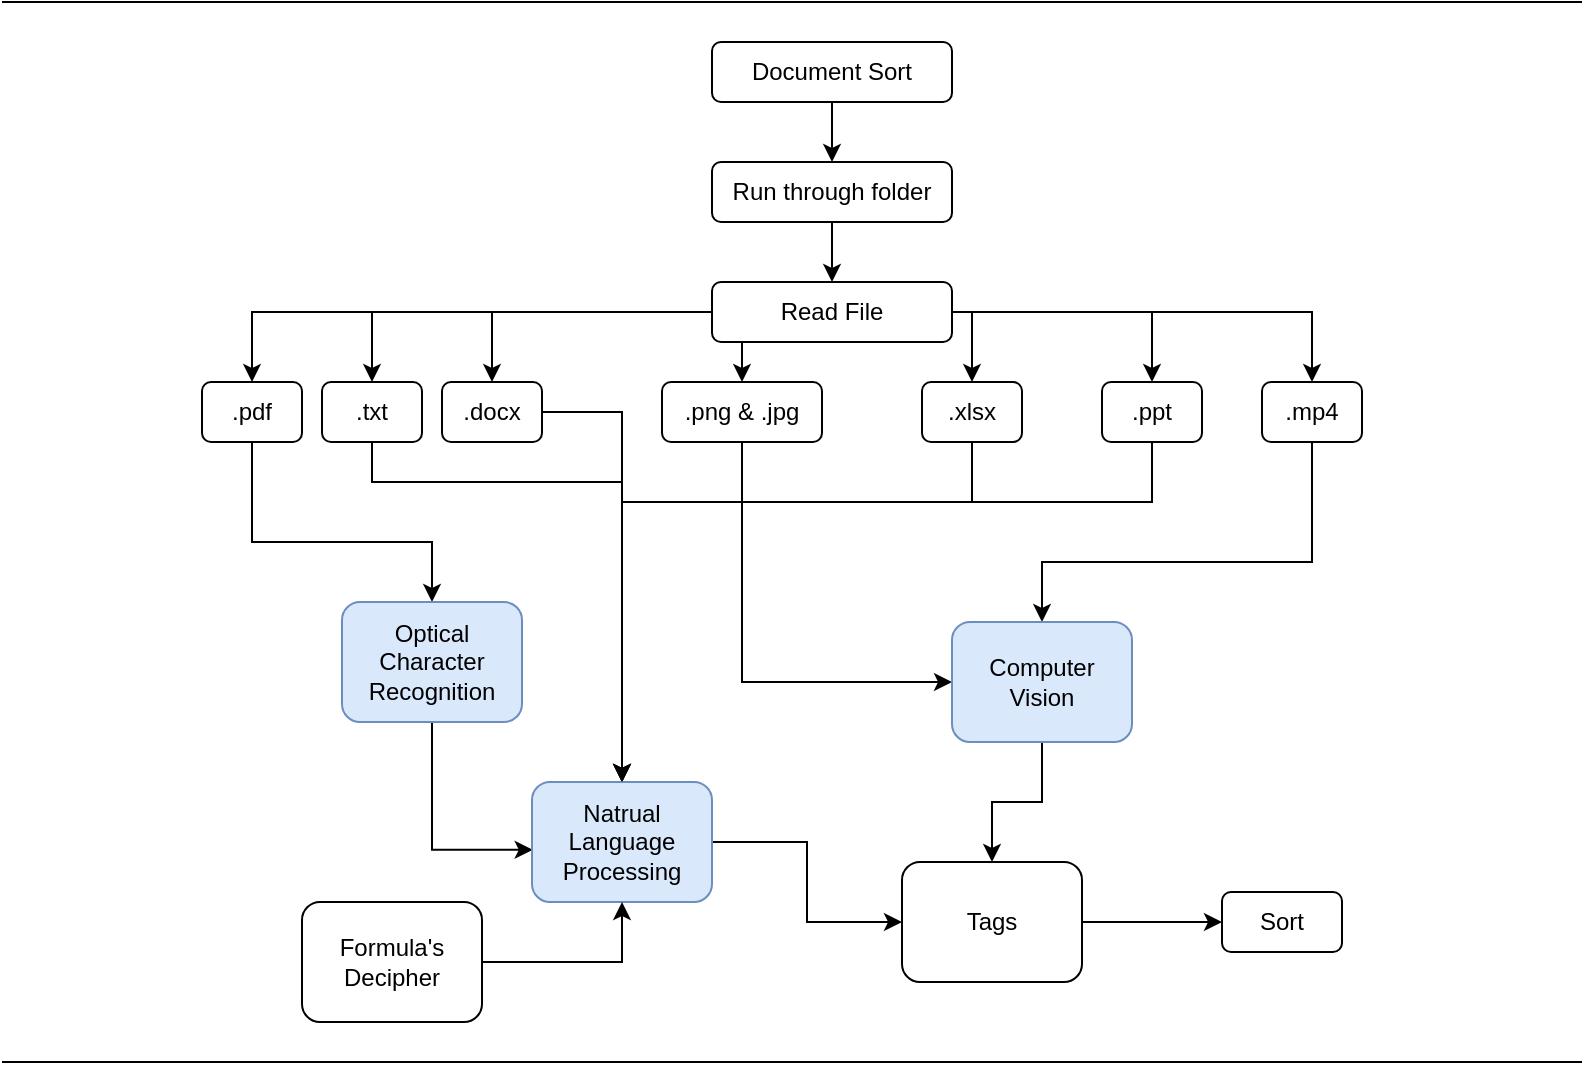 <mxfile version="15.4.0" type="device"><diagram id="DNrhZtEbOZihRIcgk2J6" name="Page-1"><mxGraphModel dx="981" dy="561" grid="1" gridSize="10" guides="1" tooltips="1" connect="1" arrows="1" fold="1" page="1" pageScale="1" pageWidth="850" pageHeight="1100" math="0" shadow="0"><root><mxCell id="0"/><mxCell id="1" parent="0"/><mxCell id="PvmH2SSdA1xTF3h8XmUl-12" style="edgeStyle=orthogonalEdgeStyle;rounded=0;orthogonalLoop=1;jettySize=auto;html=1;entryX=0.5;entryY=0;entryDx=0;entryDy=0;" edge="1" parent="1" source="RvZmFyJLV8OY4U2RK4_6-1" target="RvZmFyJLV8OY4U2RK4_6-5"><mxGeometry relative="1" as="geometry"/></mxCell><mxCell id="RvZmFyJLV8OY4U2RK4_6-1" value="Document Sort" style="rounded=1;whiteSpace=wrap;html=1;" parent="1" vertex="1"><mxGeometry x="365" y="30" width="120" height="30" as="geometry"/></mxCell><mxCell id="RvZmFyJLV8OY4U2RK4_6-13" style="edgeStyle=orthogonalEdgeStyle;rounded=0;orthogonalLoop=1;jettySize=auto;html=1;entryX=0.5;entryY=0;entryDx=0;entryDy=0;" parent="1" source="RvZmFyJLV8OY4U2RK4_6-2" target="RvZmFyJLV8OY4U2RK4_6-3" edge="1"><mxGeometry relative="1" as="geometry"/></mxCell><mxCell id="RvZmFyJLV8OY4U2RK4_6-14" style="edgeStyle=orthogonalEdgeStyle;rounded=0;orthogonalLoop=1;jettySize=auto;html=1;entryX=0.5;entryY=0;entryDx=0;entryDy=0;" parent="1" source="RvZmFyJLV8OY4U2RK4_6-2" target="RvZmFyJLV8OY4U2RK4_6-6" edge="1"><mxGeometry relative="1" as="geometry"/></mxCell><mxCell id="RvZmFyJLV8OY4U2RK4_6-15" style="edgeStyle=orthogonalEdgeStyle;rounded=0;orthogonalLoop=1;jettySize=auto;html=1;entryX=0.5;entryY=0;entryDx=0;entryDy=0;" parent="1" source="RvZmFyJLV8OY4U2RK4_6-2" target="RvZmFyJLV8OY4U2RK4_6-9" edge="1"><mxGeometry relative="1" as="geometry"><Array as="points"><mxPoint x="380" y="190"/><mxPoint x="380" y="190"/></Array></mxGeometry></mxCell><mxCell id="RvZmFyJLV8OY4U2RK4_6-16" style="edgeStyle=orthogonalEdgeStyle;rounded=0;orthogonalLoop=1;jettySize=auto;html=1;entryX=0.5;entryY=0;entryDx=0;entryDy=0;" parent="1" source="RvZmFyJLV8OY4U2RK4_6-2" target="RvZmFyJLV8OY4U2RK4_6-7" edge="1"><mxGeometry relative="1" as="geometry"><Array as="points"><mxPoint x="495" y="165"/></Array></mxGeometry></mxCell><mxCell id="RvZmFyJLV8OY4U2RK4_6-17" style="edgeStyle=orthogonalEdgeStyle;rounded=0;orthogonalLoop=1;jettySize=auto;html=1;entryX=0.5;entryY=0;entryDx=0;entryDy=0;" parent="1" source="RvZmFyJLV8OY4U2RK4_6-2" target="RvZmFyJLV8OY4U2RK4_6-10" edge="1"><mxGeometry relative="1" as="geometry"/></mxCell><mxCell id="RvZmFyJLV8OY4U2RK4_6-18" style="edgeStyle=orthogonalEdgeStyle;rounded=0;orthogonalLoop=1;jettySize=auto;html=1;entryX=0.5;entryY=0;entryDx=0;entryDy=0;" parent="1" source="RvZmFyJLV8OY4U2RK4_6-2" target="RvZmFyJLV8OY4U2RK4_6-11" edge="1"><mxGeometry relative="1" as="geometry"/></mxCell><mxCell id="PvmH2SSdA1xTF3h8XmUl-15" style="edgeStyle=orthogonalEdgeStyle;rounded=0;orthogonalLoop=1;jettySize=auto;html=1;exitX=0;exitY=0.5;exitDx=0;exitDy=0;entryX=0.5;entryY=0;entryDx=0;entryDy=0;" edge="1" parent="1" source="RvZmFyJLV8OY4U2RK4_6-2" target="PvmH2SSdA1xTF3h8XmUl-14"><mxGeometry relative="1" as="geometry"/></mxCell><mxCell id="RvZmFyJLV8OY4U2RK4_6-2" value="Read File" style="rounded=1;whiteSpace=wrap;html=1;" parent="1" vertex="1"><mxGeometry x="365" y="150" width="120" height="30" as="geometry"/></mxCell><mxCell id="PvmH2SSdA1xTF3h8XmUl-1" style="edgeStyle=orthogonalEdgeStyle;rounded=0;orthogonalLoop=1;jettySize=auto;html=1;entryX=0.5;entryY=0;entryDx=0;entryDy=0;" edge="1" parent="1" source="RvZmFyJLV8OY4U2RK4_6-3" target="RvZmFyJLV8OY4U2RK4_6-19"><mxGeometry relative="1" as="geometry"><Array as="points"><mxPoint x="135" y="280"/><mxPoint x="225" y="280"/></Array></mxGeometry></mxCell><mxCell id="RvZmFyJLV8OY4U2RK4_6-3" value=".pdf" style="rounded=1;whiteSpace=wrap;html=1;" parent="1" vertex="1"><mxGeometry x="110" y="200" width="50" height="30" as="geometry"/></mxCell><mxCell id="PvmH2SSdA1xTF3h8XmUl-13" style="edgeStyle=orthogonalEdgeStyle;rounded=0;orthogonalLoop=1;jettySize=auto;html=1;entryX=0.5;entryY=0;entryDx=0;entryDy=0;" edge="1" parent="1" source="RvZmFyJLV8OY4U2RK4_6-5" target="RvZmFyJLV8OY4U2RK4_6-2"><mxGeometry relative="1" as="geometry"/></mxCell><mxCell id="RvZmFyJLV8OY4U2RK4_6-5" value="Run through folder" style="rounded=1;whiteSpace=wrap;html=1;" parent="1" vertex="1"><mxGeometry x="365" y="90" width="120" height="30" as="geometry"/></mxCell><mxCell id="PvmH2SSdA1xTF3h8XmUl-6" style="edgeStyle=orthogonalEdgeStyle;rounded=0;orthogonalLoop=1;jettySize=auto;html=1;" edge="1" parent="1" source="RvZmFyJLV8OY4U2RK4_6-6" target="PvmH2SSdA1xTF3h8XmUl-5"><mxGeometry relative="1" as="geometry"><Array as="points"><mxPoint x="320" y="215"/></Array></mxGeometry></mxCell><mxCell id="RvZmFyJLV8OY4U2RK4_6-6" value=".docx" style="rounded=1;whiteSpace=wrap;html=1;" parent="1" vertex="1"><mxGeometry x="230" y="200" width="50" height="30" as="geometry"/></mxCell><mxCell id="PvmH2SSdA1xTF3h8XmUl-8" style="edgeStyle=orthogonalEdgeStyle;rounded=0;orthogonalLoop=1;jettySize=auto;html=1;entryX=0.5;entryY=0;entryDx=0;entryDy=0;" edge="1" parent="1" source="RvZmFyJLV8OY4U2RK4_6-7" target="PvmH2SSdA1xTF3h8XmUl-5"><mxGeometry relative="1" as="geometry"><Array as="points"><mxPoint x="495" y="260"/><mxPoint x="320" y="260"/></Array></mxGeometry></mxCell><mxCell id="RvZmFyJLV8OY4U2RK4_6-7" value=".xlsx" style="rounded=1;whiteSpace=wrap;html=1;" parent="1" vertex="1"><mxGeometry x="470" y="200" width="50" height="30" as="geometry"/></mxCell><mxCell id="PvmH2SSdA1xTF3h8XmUl-3" style="edgeStyle=orthogonalEdgeStyle;rounded=0;orthogonalLoop=1;jettySize=auto;html=1;" edge="1" parent="1" source="RvZmFyJLV8OY4U2RK4_6-9" target="PvmH2SSdA1xTF3h8XmUl-2"><mxGeometry relative="1" as="geometry"><Array as="points"><mxPoint x="380" y="350"/></Array></mxGeometry></mxCell><mxCell id="RvZmFyJLV8OY4U2RK4_6-9" value=".png &amp;amp; .jpg" style="rounded=1;whiteSpace=wrap;html=1;" parent="1" vertex="1"><mxGeometry x="340" y="200" width="80" height="30" as="geometry"/></mxCell><mxCell id="PvmH2SSdA1xTF3h8XmUl-9" style="edgeStyle=orthogonalEdgeStyle;rounded=0;orthogonalLoop=1;jettySize=auto;html=1;" edge="1" parent="1" source="RvZmFyJLV8OY4U2RK4_6-10"><mxGeometry relative="1" as="geometry"><mxPoint x="320.0" y="400" as="targetPoint"/><Array as="points"><mxPoint x="585" y="260"/><mxPoint x="320" y="260"/></Array></mxGeometry></mxCell><mxCell id="RvZmFyJLV8OY4U2RK4_6-10" value=".ppt" style="rounded=1;whiteSpace=wrap;html=1;" parent="1" vertex="1"><mxGeometry x="560" y="200" width="50" height="30" as="geometry"/></mxCell><mxCell id="PvmH2SSdA1xTF3h8XmUl-4" style="edgeStyle=orthogonalEdgeStyle;rounded=0;orthogonalLoop=1;jettySize=auto;html=1;entryX=0.5;entryY=0;entryDx=0;entryDy=0;" edge="1" parent="1" source="RvZmFyJLV8OY4U2RK4_6-11" target="PvmH2SSdA1xTF3h8XmUl-2"><mxGeometry relative="1" as="geometry"><Array as="points"><mxPoint x="665" y="290"/><mxPoint x="530" y="290"/></Array></mxGeometry></mxCell><mxCell id="RvZmFyJLV8OY4U2RK4_6-11" value=".mp4" style="rounded=1;whiteSpace=wrap;html=1;" parent="1" vertex="1"><mxGeometry x="640" y="200" width="50" height="30" as="geometry"/></mxCell><mxCell id="PvmH2SSdA1xTF3h8XmUl-10" style="edgeStyle=orthogonalEdgeStyle;rounded=0;orthogonalLoop=1;jettySize=auto;html=1;entryX=0.004;entryY=0.565;entryDx=0;entryDy=0;entryPerimeter=0;" edge="1" parent="1" source="RvZmFyJLV8OY4U2RK4_6-19" target="PvmH2SSdA1xTF3h8XmUl-5"><mxGeometry relative="1" as="geometry"><Array as="points"><mxPoint x="225" y="434"/></Array></mxGeometry></mxCell><mxCell id="RvZmFyJLV8OY4U2RK4_6-19" value="Optical Character Recognition" style="rounded=1;whiteSpace=wrap;html=1;fillColor=#dae8fc;strokeColor=#6c8ebf;" parent="1" vertex="1"><mxGeometry x="180" y="310" width="90" height="60" as="geometry"/></mxCell><mxCell id="PvmH2SSdA1xTF3h8XmUl-23" style="edgeStyle=orthogonalEdgeStyle;rounded=0;orthogonalLoop=1;jettySize=auto;html=1;" edge="1" parent="1" source="PvmH2SSdA1xTF3h8XmUl-2" target="PvmH2SSdA1xTF3h8XmUl-19"><mxGeometry relative="1" as="geometry"/></mxCell><mxCell id="PvmH2SSdA1xTF3h8XmUl-2" value="Computer Vision" style="rounded=1;whiteSpace=wrap;html=1;fillColor=#dae8fc;strokeColor=#6c8ebf;" vertex="1" parent="1"><mxGeometry x="485" y="320" width="90" height="60" as="geometry"/></mxCell><mxCell id="PvmH2SSdA1xTF3h8XmUl-20" style="edgeStyle=orthogonalEdgeStyle;rounded=0;orthogonalLoop=1;jettySize=auto;html=1;entryX=0;entryY=0.5;entryDx=0;entryDy=0;" edge="1" parent="1" source="PvmH2SSdA1xTF3h8XmUl-5" target="PvmH2SSdA1xTF3h8XmUl-19"><mxGeometry relative="1" as="geometry"/></mxCell><mxCell id="PvmH2SSdA1xTF3h8XmUl-5" value="Natrual Language Processing" style="rounded=1;whiteSpace=wrap;html=1;fillColor=#dae8fc;strokeColor=#6c8ebf;" vertex="1" parent="1"><mxGeometry x="275" y="400" width="90" height="60" as="geometry"/></mxCell><mxCell id="PvmH2SSdA1xTF3h8XmUl-17" style="edgeStyle=orthogonalEdgeStyle;rounded=0;orthogonalLoop=1;jettySize=auto;html=1;entryX=0.5;entryY=0;entryDx=0;entryDy=0;" edge="1" parent="1" source="PvmH2SSdA1xTF3h8XmUl-14" target="PvmH2SSdA1xTF3h8XmUl-5"><mxGeometry relative="1" as="geometry"><Array as="points"><mxPoint x="195" y="250"/><mxPoint x="320" y="250"/></Array></mxGeometry></mxCell><mxCell id="PvmH2SSdA1xTF3h8XmUl-14" value=".txt" style="rounded=1;whiteSpace=wrap;html=1;" vertex="1" parent="1"><mxGeometry x="170" y="200" width="50" height="30" as="geometry"/></mxCell><mxCell id="PvmH2SSdA1xTF3h8XmUl-25" style="edgeStyle=orthogonalEdgeStyle;rounded=0;orthogonalLoop=1;jettySize=auto;html=1;entryX=0;entryY=0.5;entryDx=0;entryDy=0;" edge="1" parent="1" source="PvmH2SSdA1xTF3h8XmUl-19" target="PvmH2SSdA1xTF3h8XmUl-24"><mxGeometry relative="1" as="geometry"/></mxCell><mxCell id="PvmH2SSdA1xTF3h8XmUl-19" value="Tags" style="rounded=1;whiteSpace=wrap;html=1;" vertex="1" parent="1"><mxGeometry x="460" y="440" width="90" height="60" as="geometry"/></mxCell><mxCell id="PvmH2SSdA1xTF3h8XmUl-22" style="edgeStyle=orthogonalEdgeStyle;rounded=0;orthogonalLoop=1;jettySize=auto;html=1;entryX=0.5;entryY=1;entryDx=0;entryDy=0;" edge="1" parent="1" source="PvmH2SSdA1xTF3h8XmUl-21" target="PvmH2SSdA1xTF3h8XmUl-5"><mxGeometry relative="1" as="geometry"/></mxCell><mxCell id="PvmH2SSdA1xTF3h8XmUl-21" value="Formula's Decipher" style="rounded=1;whiteSpace=wrap;html=1;" vertex="1" parent="1"><mxGeometry x="160" y="460" width="90" height="60" as="geometry"/></mxCell><mxCell id="PvmH2SSdA1xTF3h8XmUl-24" value="Sort" style="rounded=1;whiteSpace=wrap;html=1;" vertex="1" parent="1"><mxGeometry x="620" y="455" width="60" height="30" as="geometry"/></mxCell><mxCell id="PvmH2SSdA1xTF3h8XmUl-26" value="" style="endArrow=none;html=1;rounded=0;edgeStyle=orthogonalEdgeStyle;" edge="1" parent="1"><mxGeometry width="50" height="50" relative="1" as="geometry"><mxPoint x="10" y="10.0" as="sourcePoint"/><mxPoint x="800" y="10" as="targetPoint"/></mxGeometry></mxCell><mxCell id="PvmH2SSdA1xTF3h8XmUl-27" value="" style="endArrow=none;html=1;rounded=0;edgeStyle=orthogonalEdgeStyle;" edge="1" parent="1"><mxGeometry width="50" height="50" relative="1" as="geometry"><mxPoint x="10.0" y="540" as="sourcePoint"/><mxPoint x="800" y="540" as="targetPoint"/></mxGeometry></mxCell></root></mxGraphModel></diagram></mxfile>